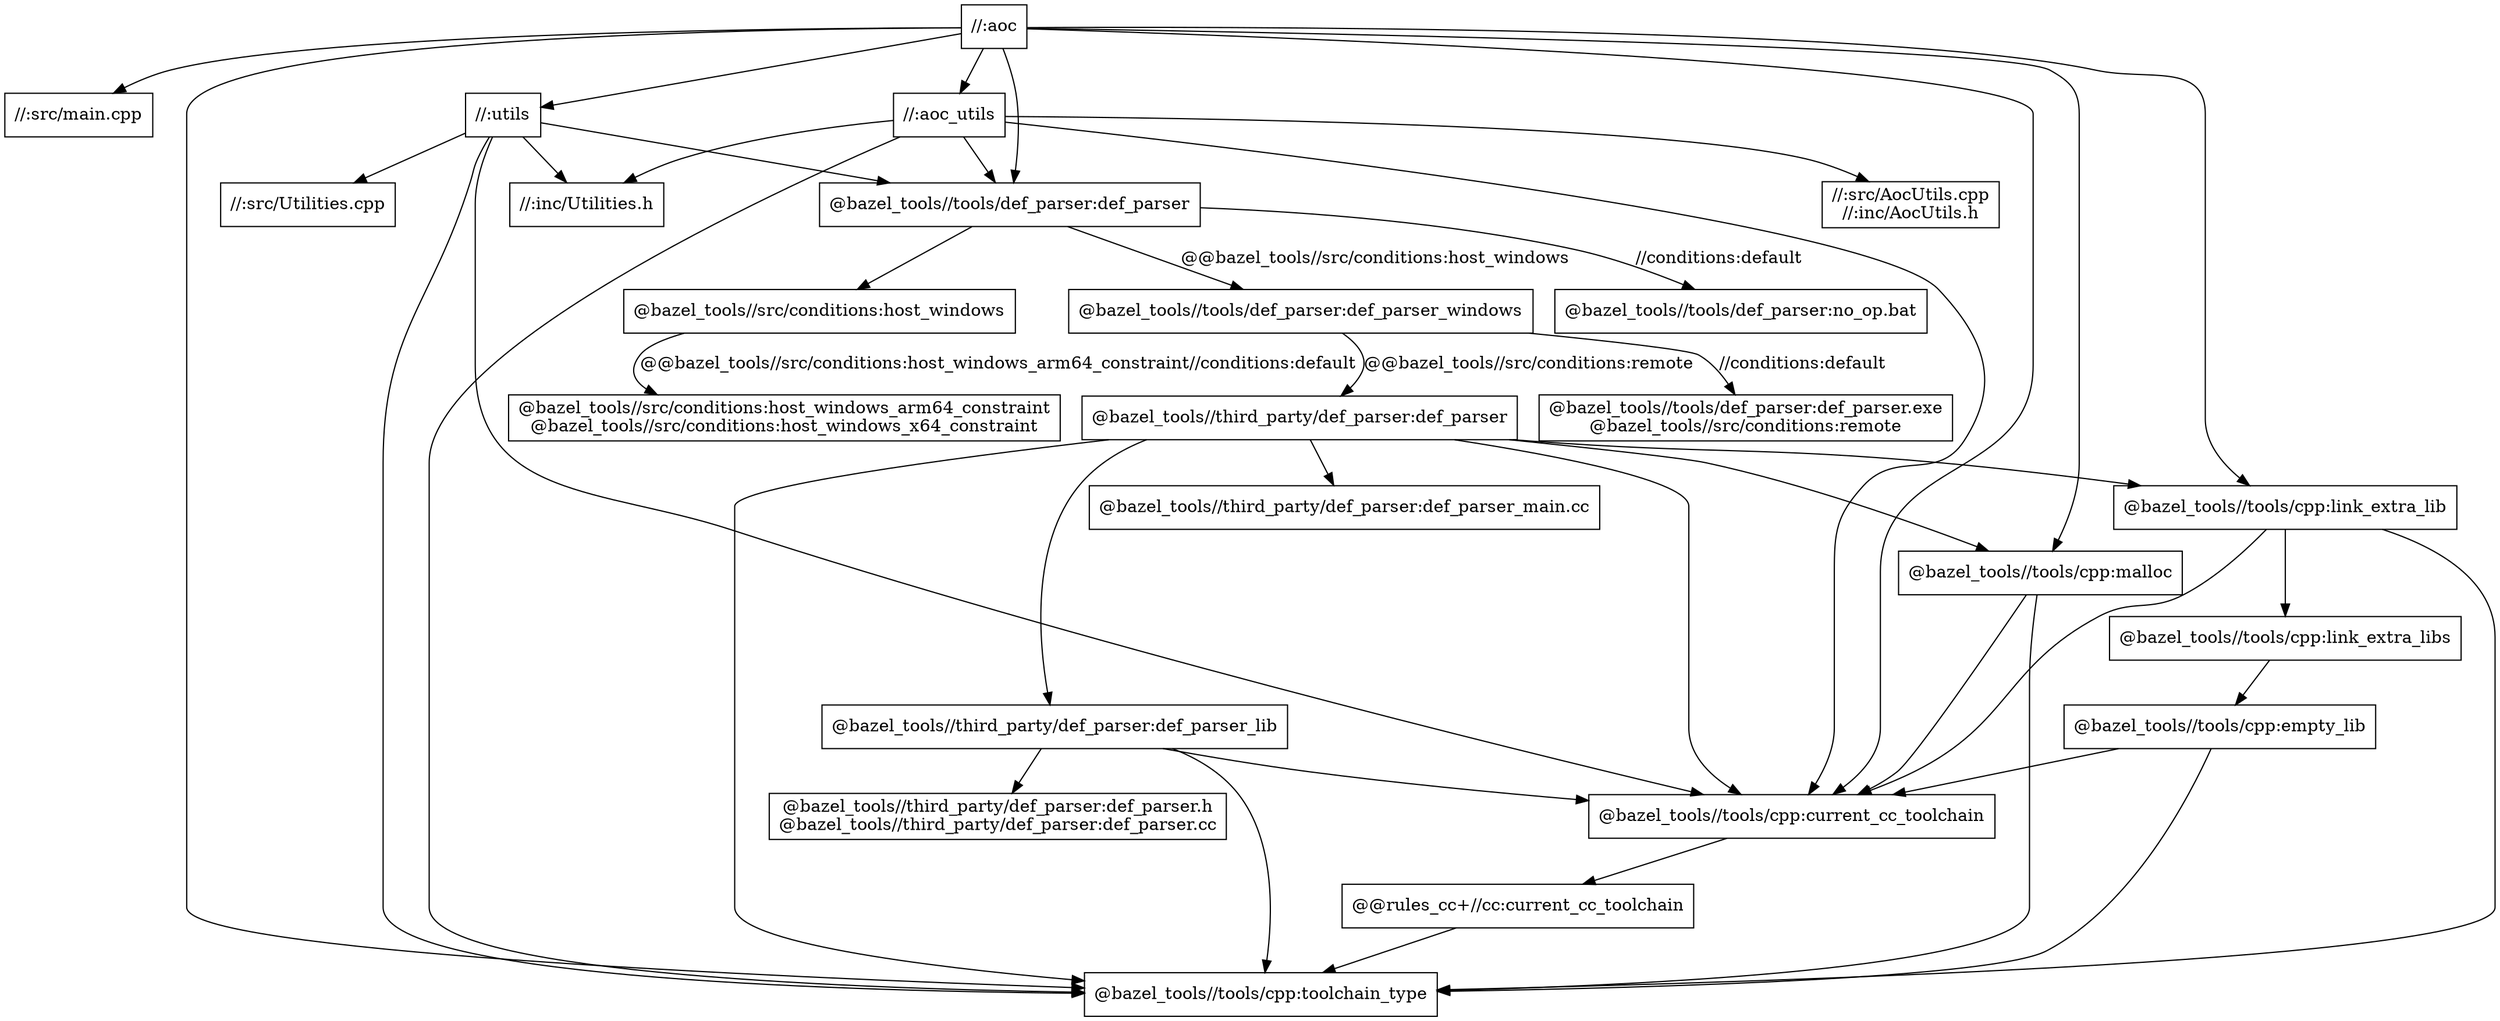 digraph mygraph {
  node [shape=box];
  "//:aoc"
  "//:aoc" -> "//:src/main.cpp"
  "//:aoc" -> "//:utils"
  "//:aoc" -> "//:aoc_utils"
  "//:aoc" -> "@bazel_tools//tools/cpp:malloc"
  "//:aoc" -> "@bazel_tools//tools/cpp:link_extra_lib"
  "//:aoc" -> "@bazel_tools//tools/cpp:current_cc_toolchain"
  "//:aoc" -> "@bazel_tools//tools/def_parser:def_parser"
  "//:aoc" -> "@bazel_tools//tools/cpp:toolchain_type"
  "//:utils"
  "//:utils" -> "//:src/Utilities.cpp"
  "//:utils" -> "//:inc/Utilities.h"
  "//:utils" -> "@bazel_tools//tools/def_parser:def_parser"
  "//:utils" -> "@bazel_tools//tools/cpp:current_cc_toolchain"
  "//:utils" -> "@bazel_tools//tools/cpp:toolchain_type"
  "//:src/Utilities.cpp"
  "//:aoc_utils"
  "//:aoc_utils" -> "//:src/AocUtils.cpp\n//:inc/AocUtils.h"
  "//:aoc_utils" -> "//:inc/Utilities.h"
  "//:aoc_utils" -> "@bazel_tools//tools/def_parser:def_parser"
  "//:aoc_utils" -> "@bazel_tools//tools/cpp:current_cc_toolchain"
  "//:aoc_utils" -> "@bazel_tools//tools/cpp:toolchain_type"
  "//:inc/Utilities.h"
  "//:src/AocUtils.cpp\n//:inc/AocUtils.h"
  "@bazel_tools//tools/def_parser:def_parser"
  "@bazel_tools//tools/def_parser:def_parser" -> "@bazel_tools//tools/def_parser:def_parser_windows"
  [label="@@bazel_tools//src/conditions:host_windows"];
  "@bazel_tools//tools/def_parser:def_parser" -> "@bazel_tools//tools/def_parser:no_op.bat"
  [label="//conditions:default"];
  "@bazel_tools//tools/def_parser:def_parser" -> "@bazel_tools//src/conditions:host_windows"
  "@bazel_tools//src/conditions:host_windows"
  "@bazel_tools//src/conditions:host_windows" -> "@bazel_tools//src/conditions:host_windows_arm64_constraint\n@bazel_tools//src/conditions:host_windows_x64_constraint"
  [label="@@bazel_tools//src/conditions:host_windows_arm64_constraint//conditions:default"];
  "@bazel_tools//src/conditions:host_windows_arm64_constraint\n@bazel_tools//src/conditions:host_windows_x64_constraint"
  "@bazel_tools//tools/def_parser:no_op.bat"
  "@bazel_tools//tools/def_parser:def_parser_windows"
  "@bazel_tools//tools/def_parser:def_parser_windows" -> "@bazel_tools//tools/def_parser:def_parser.exe\n@bazel_tools//src/conditions:remote"
  [label="//conditions:default"];
  "@bazel_tools//tools/def_parser:def_parser_windows" -> "@bazel_tools//third_party/def_parser:def_parser"
  [label="@@bazel_tools//src/conditions:remote"];
  "@bazel_tools//third_party/def_parser:def_parser"
  "@bazel_tools//third_party/def_parser:def_parser" -> "@bazel_tools//third_party/def_parser:def_parser_main.cc"
  "@bazel_tools//third_party/def_parser:def_parser" -> "@bazel_tools//third_party/def_parser:def_parser_lib"
  "@bazel_tools//third_party/def_parser:def_parser" -> "@bazel_tools//tools/cpp:toolchain_type"
  "@bazel_tools//third_party/def_parser:def_parser" -> "@bazel_tools//tools/cpp:current_cc_toolchain"
  "@bazel_tools//third_party/def_parser:def_parser" -> "@bazel_tools//tools/cpp:link_extra_lib"
  "@bazel_tools//third_party/def_parser:def_parser" -> "@bazel_tools//tools/cpp:malloc"
  "@bazel_tools//tools/cpp:malloc"
  "@bazel_tools//tools/cpp:malloc" -> "@bazel_tools//tools/cpp:current_cc_toolchain"
  "@bazel_tools//tools/cpp:malloc" -> "@bazel_tools//tools/cpp:toolchain_type"
  "@bazel_tools//tools/cpp:link_extra_lib"
  "@bazel_tools//tools/cpp:link_extra_lib" -> "@bazel_tools//tools/cpp:link_extra_libs"
  "@bazel_tools//tools/cpp:link_extra_lib" -> "@bazel_tools//tools/cpp:current_cc_toolchain"
  "@bazel_tools//tools/cpp:link_extra_lib" -> "@bazel_tools//tools/cpp:toolchain_type"
  "@bazel_tools//tools/cpp:link_extra_libs"
  "@bazel_tools//tools/cpp:link_extra_libs" -> "@bazel_tools//tools/cpp:empty_lib"
  "@bazel_tools//tools/cpp:empty_lib"
  "@bazel_tools//tools/cpp:empty_lib" -> "@bazel_tools//tools/cpp:current_cc_toolchain"
  "@bazel_tools//tools/cpp:empty_lib" -> "@bazel_tools//tools/cpp:toolchain_type"
  "@bazel_tools//third_party/def_parser:def_parser_lib"
  "@bazel_tools//third_party/def_parser:def_parser_lib" -> "@bazel_tools//third_party/def_parser:def_parser.h\n@bazel_tools//third_party/def_parser:def_parser.cc"
  "@bazel_tools//third_party/def_parser:def_parser_lib" -> "@bazel_tools//tools/cpp:toolchain_type"
  "@bazel_tools//third_party/def_parser:def_parser_lib" -> "@bazel_tools//tools/cpp:current_cc_toolchain"
  "@bazel_tools//tools/cpp:current_cc_toolchain"
  "@bazel_tools//tools/cpp:current_cc_toolchain" -> "@@rules_cc+//cc:current_cc_toolchain"
  "@bazel_tools//third_party/def_parser:def_parser.h\n@bazel_tools//third_party/def_parser:def_parser.cc"
  "@bazel_tools//third_party/def_parser:def_parser_main.cc"
  "@bazel_tools//tools/def_parser:def_parser.exe\n@bazel_tools//src/conditions:remote"
  "@@rules_cc+//cc:current_cc_toolchain"
  "@@rules_cc+//cc:current_cc_toolchain" -> "@bazel_tools//tools/cpp:toolchain_type"
  "@bazel_tools//tools/cpp:toolchain_type"
  "//:src/main.cpp"
}
